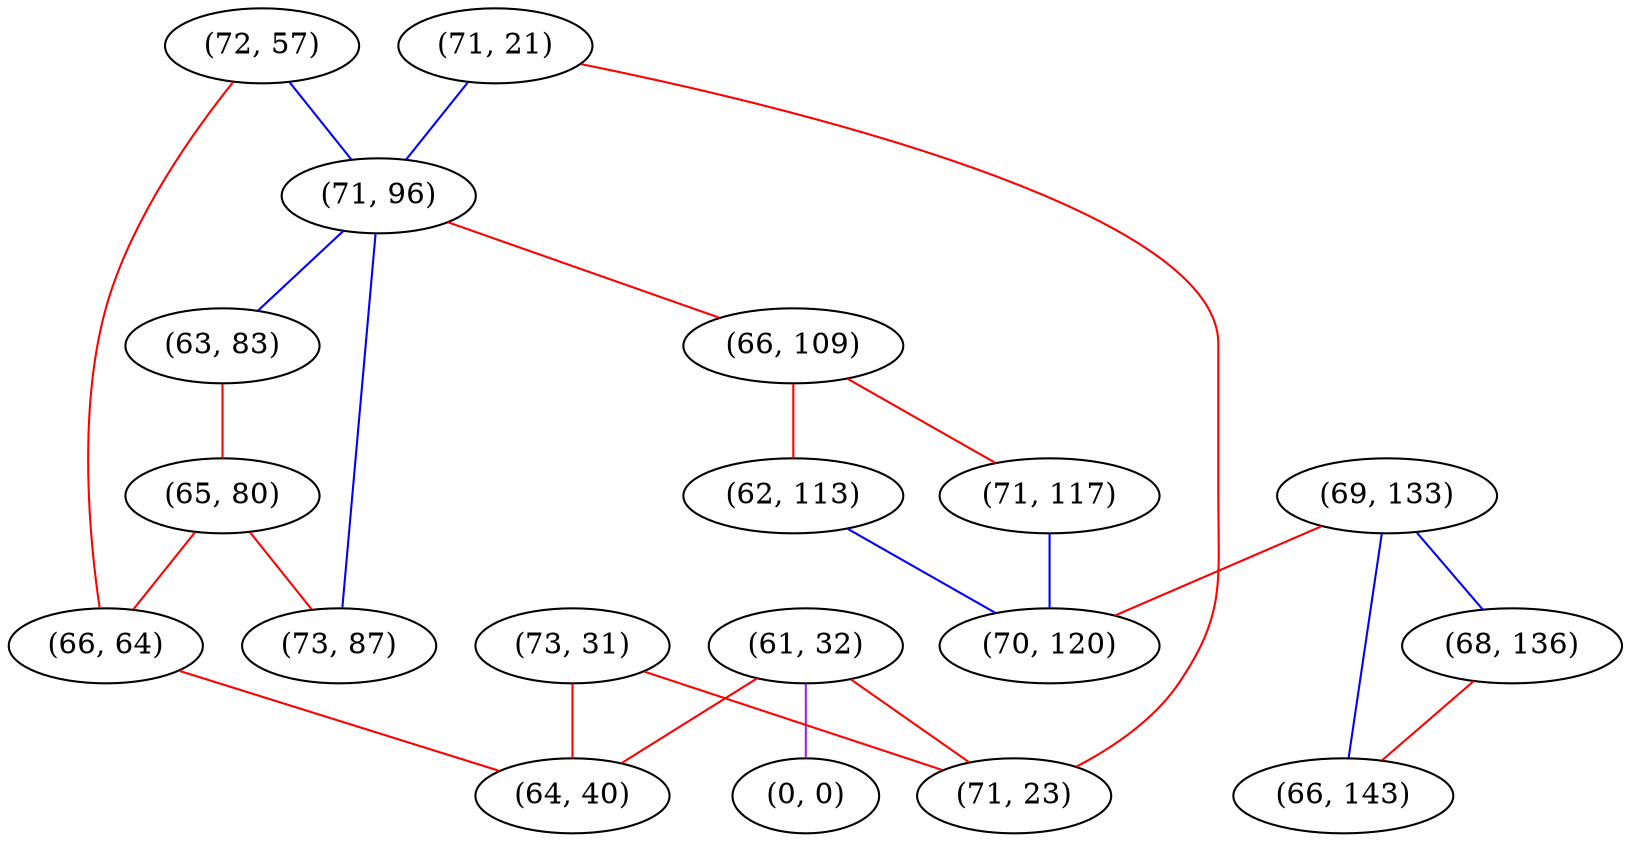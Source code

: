 graph "" {
"(72, 57)";
"(71, 21)";
"(71, 96)";
"(69, 133)";
"(68, 136)";
"(63, 83)";
"(65, 80)";
"(66, 109)";
"(61, 32)";
"(73, 87)";
"(66, 64)";
"(62, 113)";
"(71, 117)";
"(70, 120)";
"(73, 31)";
"(66, 143)";
"(0, 0)";
"(64, 40)";
"(71, 23)";
"(72, 57)" -- "(66, 64)"  [color=red, key=0, weight=1];
"(72, 57)" -- "(71, 96)"  [color=blue, key=0, weight=3];
"(71, 21)" -- "(71, 96)"  [color=blue, key=0, weight=3];
"(71, 21)" -- "(71, 23)"  [color=red, key=0, weight=1];
"(71, 96)" -- "(63, 83)"  [color=blue, key=0, weight=3];
"(71, 96)" -- "(66, 109)"  [color=red, key=0, weight=1];
"(71, 96)" -- "(73, 87)"  [color=blue, key=0, weight=3];
"(69, 133)" -- "(66, 143)"  [color=blue, key=0, weight=3];
"(69, 133)" -- "(70, 120)"  [color=red, key=0, weight=1];
"(69, 133)" -- "(68, 136)"  [color=blue, key=0, weight=3];
"(68, 136)" -- "(66, 143)"  [color=red, key=0, weight=1];
"(63, 83)" -- "(65, 80)"  [color=red, key=0, weight=1];
"(65, 80)" -- "(66, 64)"  [color=red, key=0, weight=1];
"(65, 80)" -- "(73, 87)"  [color=red, key=0, weight=1];
"(66, 109)" -- "(62, 113)"  [color=red, key=0, weight=1];
"(66, 109)" -- "(71, 117)"  [color=red, key=0, weight=1];
"(61, 32)" -- "(64, 40)"  [color=red, key=0, weight=1];
"(61, 32)" -- "(71, 23)"  [color=red, key=0, weight=1];
"(61, 32)" -- "(0, 0)"  [color=purple, key=0, weight=4];
"(66, 64)" -- "(64, 40)"  [color=red, key=0, weight=1];
"(62, 113)" -- "(70, 120)"  [color=blue, key=0, weight=3];
"(71, 117)" -- "(70, 120)"  [color=blue, key=0, weight=3];
"(73, 31)" -- "(64, 40)"  [color=red, key=0, weight=1];
"(73, 31)" -- "(71, 23)"  [color=red, key=0, weight=1];
}
